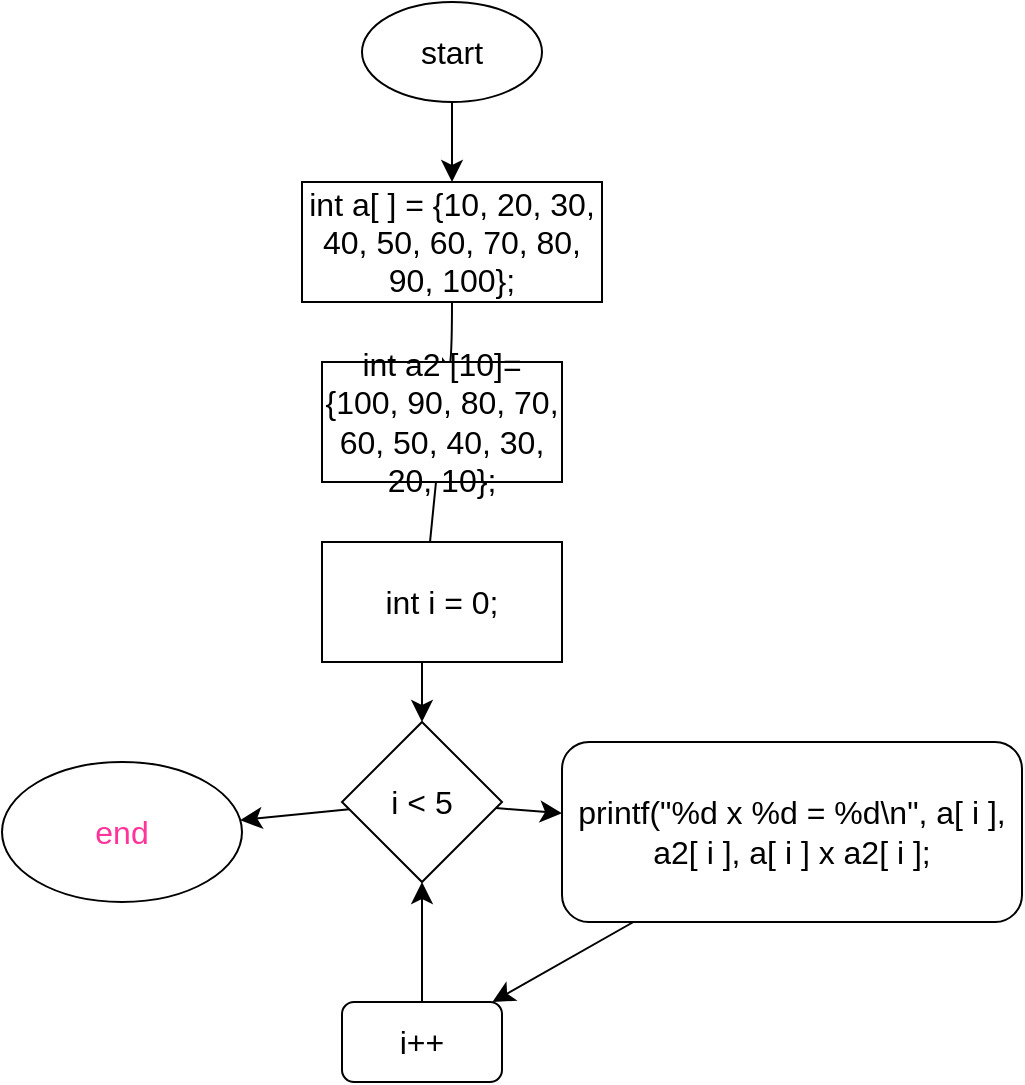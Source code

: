 <mxfile version="20.8.13" type="github">
  <diagram id="C5RBs43oDa-KdzZeNtuy" name="Page-1">
    <mxGraphModel dx="814" dy="452" grid="1" gridSize="10" guides="1" tooltips="1" connect="1" arrows="1" fold="1" page="1" pageScale="1" pageWidth="827" pageHeight="1169" math="0" shadow="0">
      <root>
        <mxCell id="WIyWlLk6GJQsqaUBKTNV-0" />
        <mxCell id="WIyWlLk6GJQsqaUBKTNV-1" parent="WIyWlLk6GJQsqaUBKTNV-0" />
        <mxCell id="0PwJclEYQ_DoTo1m74KF-2" value="" style="edgeStyle=none;curved=1;rounded=0;orthogonalLoop=1;jettySize=auto;html=1;fontSize=12;startSize=8;endSize=8;" edge="1" parent="WIyWlLk6GJQsqaUBKTNV-1" source="0PwJclEYQ_DoTo1m74KF-0">
          <mxGeometry relative="1" as="geometry">
            <mxPoint x="415" y="180" as="targetPoint" />
          </mxGeometry>
        </mxCell>
        <mxCell id="0PwJclEYQ_DoTo1m74KF-0" value="start" style="ellipse;whiteSpace=wrap;html=1;fontSize=16;" vertex="1" parent="WIyWlLk6GJQsqaUBKTNV-1">
          <mxGeometry x="370" y="90" width="90" height="50" as="geometry" />
        </mxCell>
        <mxCell id="0PwJclEYQ_DoTo1m74KF-5" value="" style="edgeStyle=none;curved=1;rounded=0;orthogonalLoop=1;jettySize=auto;html=1;fontSize=12;fontColor=#FF3399;startSize=8;endSize=8;" edge="1" parent="WIyWlLk6GJQsqaUBKTNV-1" source="0PwJclEYQ_DoTo1m74KF-1">
          <mxGeometry relative="1" as="geometry">
            <mxPoint x="410" y="280" as="targetPoint" />
            <Array as="points">
              <mxPoint x="415" y="270" />
            </Array>
          </mxGeometry>
        </mxCell>
        <mxCell id="0PwJclEYQ_DoTo1m74KF-1" value="int a[ ] = {10, 20, 30, 40, 50, 60, 70, 80, 90, 100};" style="whiteSpace=wrap;html=1;fontSize=16;" vertex="1" parent="WIyWlLk6GJQsqaUBKTNV-1">
          <mxGeometry x="340" y="180" width="150" height="60" as="geometry" />
        </mxCell>
        <mxCell id="0PwJclEYQ_DoTo1m74KF-3" style="edgeStyle=none;curved=1;rounded=0;orthogonalLoop=1;jettySize=auto;html=1;entryX=0.25;entryY=0;entryDx=0;entryDy=0;fontSize=12;startSize=8;endSize=8;" edge="1" parent="WIyWlLk6GJQsqaUBKTNV-1" source="0PwJclEYQ_DoTo1m74KF-1" target="0PwJclEYQ_DoTo1m74KF-1">
          <mxGeometry relative="1" as="geometry" />
        </mxCell>
        <mxCell id="0PwJclEYQ_DoTo1m74KF-8" value="" style="edgeStyle=none;curved=1;rounded=0;orthogonalLoop=1;jettySize=auto;html=1;fontSize=12;fontColor=#FF3399;startSize=8;endSize=8;" edge="1" parent="WIyWlLk6GJQsqaUBKTNV-1" source="0PwJclEYQ_DoTo1m74KF-4">
          <mxGeometry relative="1" as="geometry">
            <mxPoint x="400" y="400" as="targetPoint" />
          </mxGeometry>
        </mxCell>
        <mxCell id="0PwJclEYQ_DoTo1m74KF-4" value="int a2 [10]= {100, 90, 80, 70, 60, 50, 40, 30, 20, 10};" style="whiteSpace=wrap;html=1;fontSize=16;" vertex="1" parent="WIyWlLk6GJQsqaUBKTNV-1">
          <mxGeometry x="350" y="270" width="120" height="60" as="geometry" />
        </mxCell>
        <mxCell id="0PwJclEYQ_DoTo1m74KF-10" value="" style="edgeStyle=none;curved=1;rounded=0;orthogonalLoop=1;jettySize=auto;html=1;fontSize=12;fontColor=#FF3399;startSize=8;endSize=8;" edge="1" parent="WIyWlLk6GJQsqaUBKTNV-1" target="0PwJclEYQ_DoTo1m74KF-9">
          <mxGeometry relative="1" as="geometry">
            <mxPoint x="400" y="380" as="sourcePoint" />
          </mxGeometry>
        </mxCell>
        <mxCell id="0PwJclEYQ_DoTo1m74KF-7" value="int i = 0;" style="whiteSpace=wrap;html=1;fontSize=16;" vertex="1" parent="WIyWlLk6GJQsqaUBKTNV-1">
          <mxGeometry x="350" y="360" width="120" height="60" as="geometry" />
        </mxCell>
        <mxCell id="0PwJclEYQ_DoTo1m74KF-12" value="" style="edgeStyle=none;curved=1;rounded=0;orthogonalLoop=1;jettySize=auto;html=1;fontSize=12;fontColor=#FF3399;startSize=8;endSize=8;" edge="1" parent="WIyWlLk6GJQsqaUBKTNV-1" source="0PwJclEYQ_DoTo1m74KF-9" target="0PwJclEYQ_DoTo1m74KF-11">
          <mxGeometry relative="1" as="geometry" />
        </mxCell>
        <mxCell id="0PwJclEYQ_DoTo1m74KF-17" value="" style="edgeStyle=none;curved=1;rounded=0;orthogonalLoop=1;jettySize=auto;html=1;fontSize=12;fontColor=#FF3399;startSize=8;endSize=8;" edge="1" parent="WIyWlLk6GJQsqaUBKTNV-1" source="0PwJclEYQ_DoTo1m74KF-9" target="0PwJclEYQ_DoTo1m74KF-16">
          <mxGeometry relative="1" as="geometry" />
        </mxCell>
        <mxCell id="0PwJclEYQ_DoTo1m74KF-9" value="i &amp;lt; 5" style="rhombus;whiteSpace=wrap;html=1;fontSize=16;" vertex="1" parent="WIyWlLk6GJQsqaUBKTNV-1">
          <mxGeometry x="360" y="450" width="80" height="80" as="geometry" />
        </mxCell>
        <mxCell id="0PwJclEYQ_DoTo1m74KF-14" value="" style="edgeStyle=none;curved=1;rounded=0;orthogonalLoop=1;jettySize=auto;html=1;fontSize=12;fontColor=#FF3399;startSize=8;endSize=8;" edge="1" parent="WIyWlLk6GJQsqaUBKTNV-1" source="0PwJclEYQ_DoTo1m74KF-11" target="0PwJclEYQ_DoTo1m74KF-13">
          <mxGeometry relative="1" as="geometry" />
        </mxCell>
        <mxCell id="0PwJclEYQ_DoTo1m74KF-11" value="printf(&quot;%d x %d = %d\n&quot;, a[ i ], a2[ i ], a[ i ] x a2[ i ];" style="rounded=1;whiteSpace=wrap;html=1;fontSize=16;" vertex="1" parent="WIyWlLk6GJQsqaUBKTNV-1">
          <mxGeometry x="470" y="460" width="230" height="90" as="geometry" />
        </mxCell>
        <mxCell id="0PwJclEYQ_DoTo1m74KF-15" value="" style="edgeStyle=none;curved=1;rounded=0;orthogonalLoop=1;jettySize=auto;html=1;fontSize=12;fontColor=#FF3399;startSize=8;endSize=8;" edge="1" parent="WIyWlLk6GJQsqaUBKTNV-1" source="0PwJclEYQ_DoTo1m74KF-13" target="0PwJclEYQ_DoTo1m74KF-9">
          <mxGeometry relative="1" as="geometry" />
        </mxCell>
        <mxCell id="0PwJclEYQ_DoTo1m74KF-13" value="i++" style="whiteSpace=wrap;html=1;fontSize=16;rounded=1;" vertex="1" parent="WIyWlLk6GJQsqaUBKTNV-1">
          <mxGeometry x="360" y="590" width="80" height="40" as="geometry" />
        </mxCell>
        <mxCell id="0PwJclEYQ_DoTo1m74KF-16" value="end" style="ellipse;whiteSpace=wrap;html=1;fontSize=16;fontColor=#FF3399;" vertex="1" parent="WIyWlLk6GJQsqaUBKTNV-1">
          <mxGeometry x="190" y="470" width="120" height="70" as="geometry" />
        </mxCell>
      </root>
    </mxGraphModel>
  </diagram>
</mxfile>

